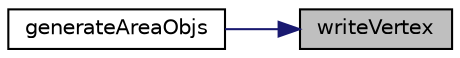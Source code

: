 digraph "writeVertex"
{
 // LATEX_PDF_SIZE
  edge [fontname="Helvetica",fontsize="10",labelfontname="Helvetica",labelfontsize="10"];
  node [fontname="Helvetica",fontsize="10",shape=record];
  rankdir="RL";
  Node1 [label="writeVertex",height=0.2,width=0.4,color="black", fillcolor="grey75", style="filled", fontcolor="black",tooltip="Writes a vertex to an OBJ file."];
  Node1 -> Node2 [dir="back",color="midnightblue",fontsize="10",style="solid",fontname="Helvetica"];
  Node2 [label="generateAreaObjs",height=0.2,width=0.4,color="black", fillcolor="white", style="filled",URL="$MapObjLoader_8hpp.html#aa24debb42ae6c2b03c7d57bc053b0efb",tooltip="Generates obj map for each area of the map."];
}
